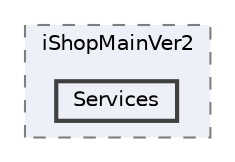 digraph "D:/project/forCSharp/iShopMainVer2/iShopMainVer2/Services"
{
 // LATEX_PDF_SIZE
  bgcolor="transparent";
  edge [fontname=Helvetica,fontsize=10,labelfontname=Helvetica,labelfontsize=10];
  node [fontname=Helvetica,fontsize=10,shape=box,height=0.2,width=0.4];
  compound=true
  subgraph clusterdir_0a09a269237c0ba7f03e32d31cb11169 {
    graph [ bgcolor="#edf0f7", pencolor="grey50", label="iShopMainVer2", fontname=Helvetica,fontsize=10 style="filled,dashed", URL="dir_0a09a269237c0ba7f03e32d31cb11169.html",tooltip=""]
  dir_dd0cee24679689c4c49937a5d835e623 [label="Services", fillcolor="#edf0f7", color="grey25", style="filled,bold", URL="dir_dd0cee24679689c4c49937a5d835e623.html",tooltip=""];
  }
}
